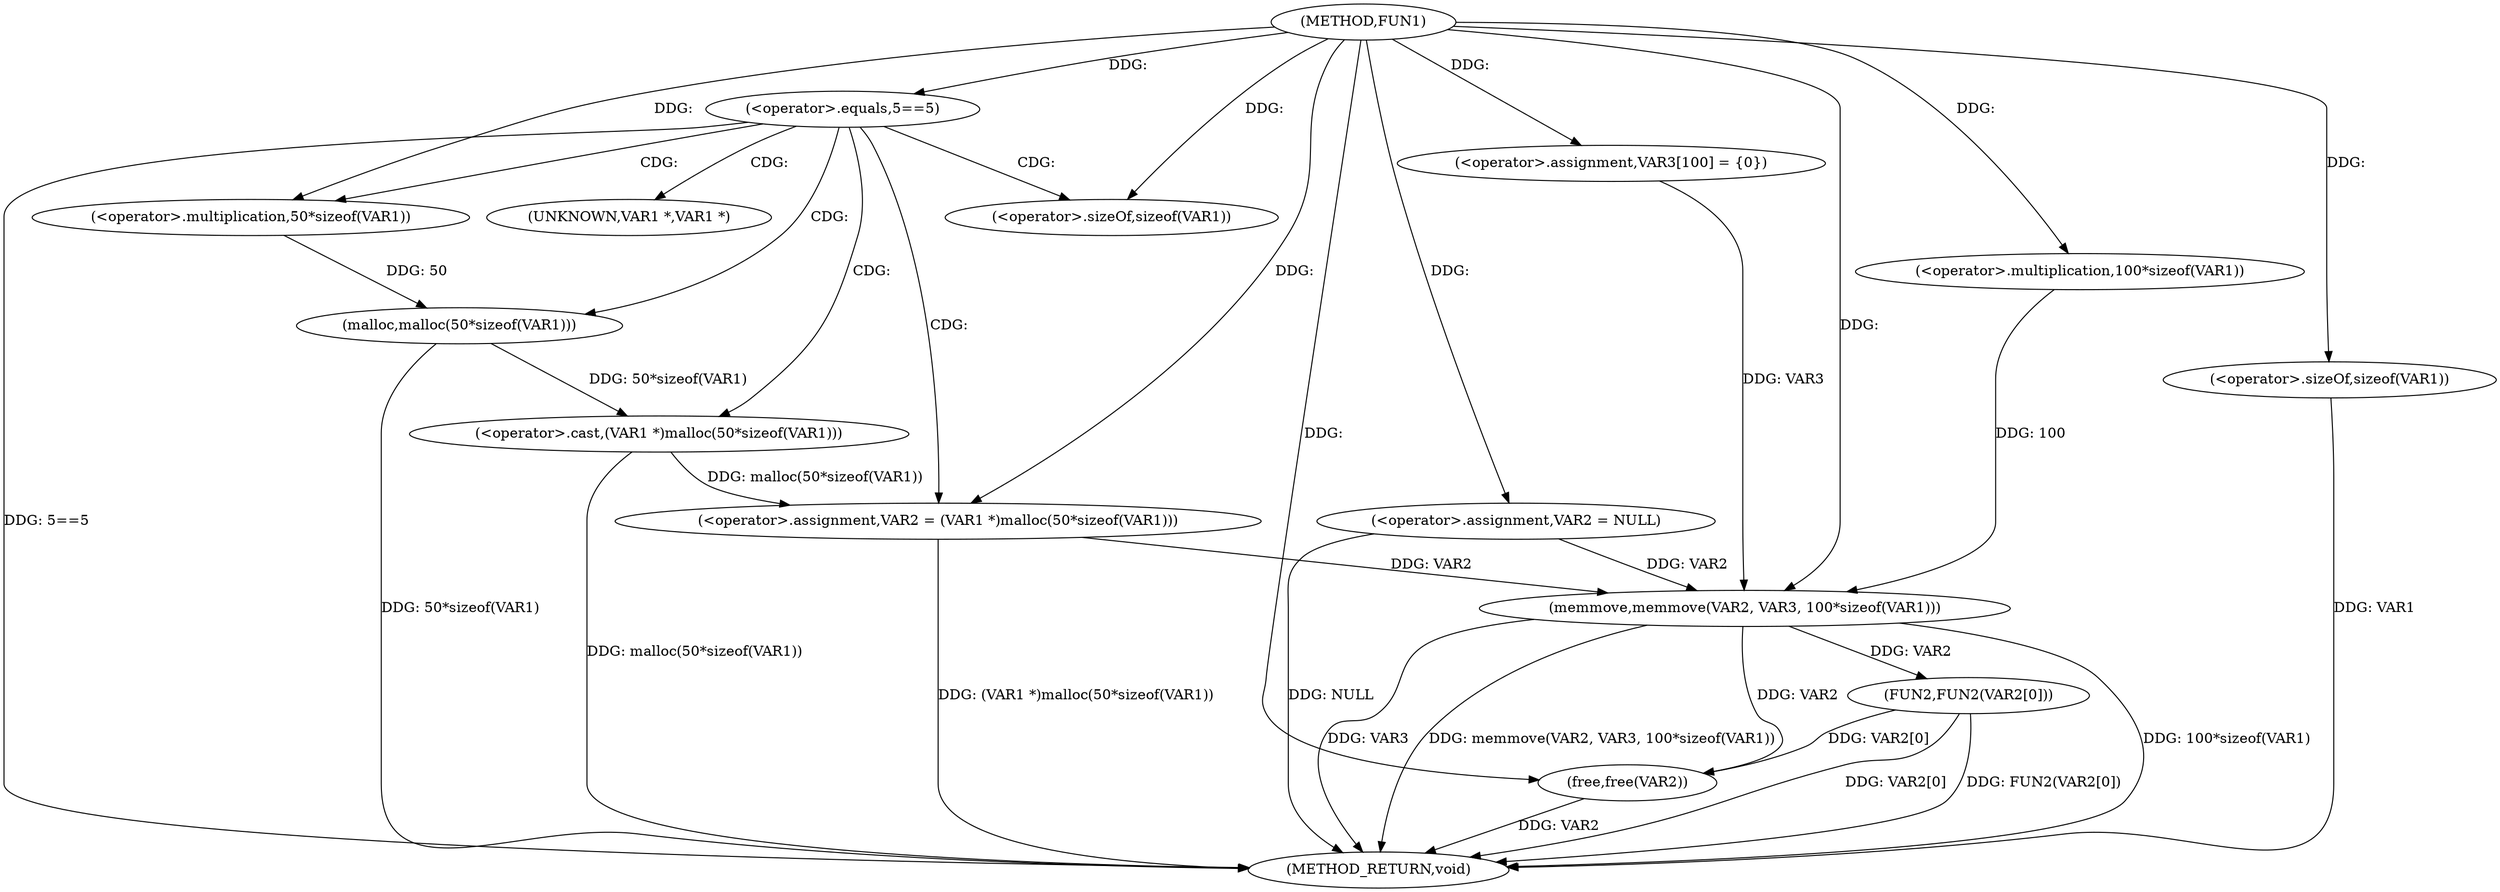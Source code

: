 digraph FUN1 {  
"1000100" [label = "(METHOD,FUN1)" ]
"1000137" [label = "(METHOD_RETURN,void)" ]
"1000103" [label = "(<operator>.assignment,VAR2 = NULL)" ]
"1000107" [label = "(<operator>.equals,5==5)" ]
"1000111" [label = "(<operator>.assignment,VAR2 = (VAR1 *)malloc(50*sizeof(VAR1)))" ]
"1000113" [label = "(<operator>.cast,(VAR1 *)malloc(50*sizeof(VAR1)))" ]
"1000115" [label = "(malloc,malloc(50*sizeof(VAR1)))" ]
"1000116" [label = "(<operator>.multiplication,50*sizeof(VAR1))" ]
"1000118" [label = "(<operator>.sizeOf,sizeof(VAR1))" ]
"1000122" [label = "(<operator>.assignment,VAR3[100] = {0})" ]
"1000124" [label = "(memmove,memmove(VAR2, VAR3, 100*sizeof(VAR1)))" ]
"1000127" [label = "(<operator>.multiplication,100*sizeof(VAR1))" ]
"1000129" [label = "(<operator>.sizeOf,sizeof(VAR1))" ]
"1000131" [label = "(FUN2,FUN2(VAR2[0]))" ]
"1000135" [label = "(free,free(VAR2))" ]
"1000114" [label = "(UNKNOWN,VAR1 *,VAR1 *)" ]
  "1000107" -> "1000137"  [ label = "DDG: 5==5"] 
  "1000103" -> "1000137"  [ label = "DDG: NULL"] 
  "1000131" -> "1000137"  [ label = "DDG: VAR2[0]"] 
  "1000113" -> "1000137"  [ label = "DDG: malloc(50*sizeof(VAR1))"] 
  "1000124" -> "1000137"  [ label = "DDG: 100*sizeof(VAR1)"] 
  "1000129" -> "1000137"  [ label = "DDG: VAR1"] 
  "1000124" -> "1000137"  [ label = "DDG: VAR3"] 
  "1000111" -> "1000137"  [ label = "DDG: (VAR1 *)malloc(50*sizeof(VAR1))"] 
  "1000135" -> "1000137"  [ label = "DDG: VAR2"] 
  "1000115" -> "1000137"  [ label = "DDG: 50*sizeof(VAR1)"] 
  "1000131" -> "1000137"  [ label = "DDG: FUN2(VAR2[0])"] 
  "1000124" -> "1000137"  [ label = "DDG: memmove(VAR2, VAR3, 100*sizeof(VAR1))"] 
  "1000100" -> "1000103"  [ label = "DDG: "] 
  "1000100" -> "1000107"  [ label = "DDG: "] 
  "1000113" -> "1000111"  [ label = "DDG: malloc(50*sizeof(VAR1))"] 
  "1000100" -> "1000111"  [ label = "DDG: "] 
  "1000115" -> "1000113"  [ label = "DDG: 50*sizeof(VAR1)"] 
  "1000116" -> "1000115"  [ label = "DDG: 50"] 
  "1000100" -> "1000116"  [ label = "DDG: "] 
  "1000100" -> "1000118"  [ label = "DDG: "] 
  "1000100" -> "1000122"  [ label = "DDG: "] 
  "1000103" -> "1000124"  [ label = "DDG: VAR2"] 
  "1000111" -> "1000124"  [ label = "DDG: VAR2"] 
  "1000100" -> "1000124"  [ label = "DDG: "] 
  "1000122" -> "1000124"  [ label = "DDG: VAR3"] 
  "1000127" -> "1000124"  [ label = "DDG: 100"] 
  "1000100" -> "1000127"  [ label = "DDG: "] 
  "1000100" -> "1000129"  [ label = "DDG: "] 
  "1000124" -> "1000131"  [ label = "DDG: VAR2"] 
  "1000124" -> "1000135"  [ label = "DDG: VAR2"] 
  "1000131" -> "1000135"  [ label = "DDG: VAR2[0]"] 
  "1000100" -> "1000135"  [ label = "DDG: "] 
  "1000107" -> "1000115"  [ label = "CDG: "] 
  "1000107" -> "1000116"  [ label = "CDG: "] 
  "1000107" -> "1000113"  [ label = "CDG: "] 
  "1000107" -> "1000118"  [ label = "CDG: "] 
  "1000107" -> "1000111"  [ label = "CDG: "] 
  "1000107" -> "1000114"  [ label = "CDG: "] 
}
